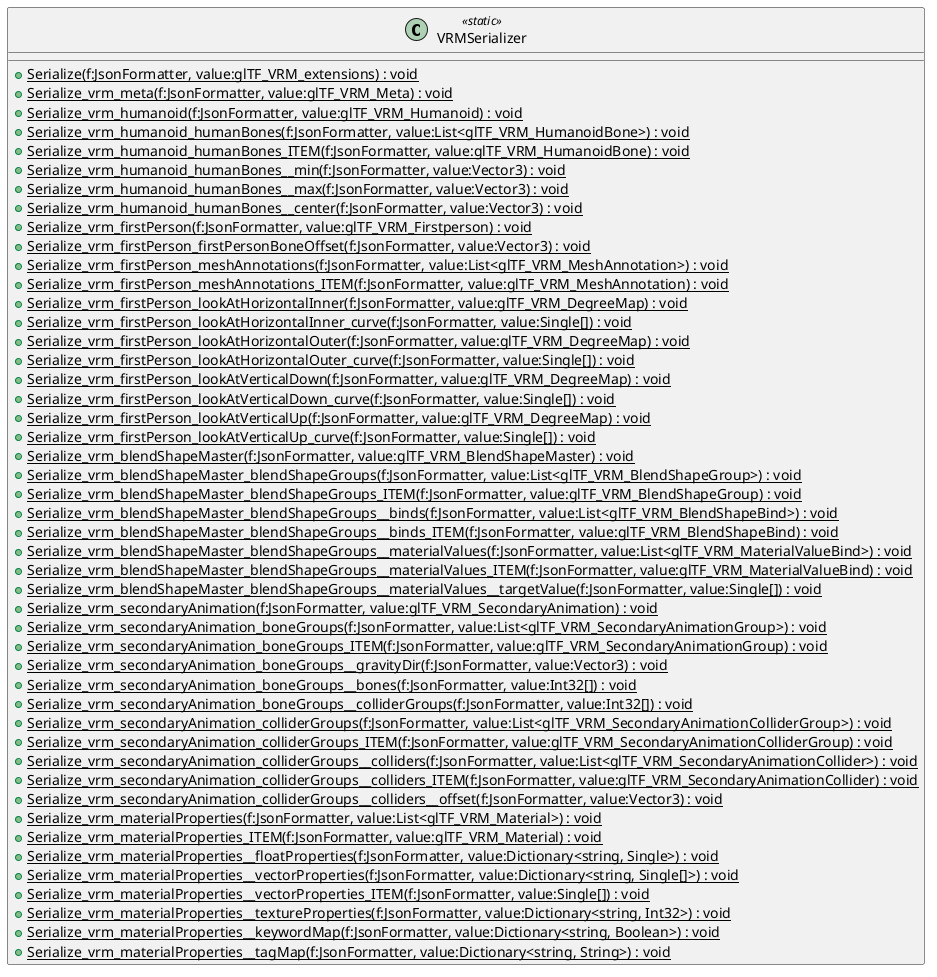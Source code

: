 @startuml
class VRMSerializer <<static>> {
    + {static} Serialize(f:JsonFormatter, value:glTF_VRM_extensions) : void
    + {static} Serialize_vrm_meta(f:JsonFormatter, value:glTF_VRM_Meta) : void
    + {static} Serialize_vrm_humanoid(f:JsonFormatter, value:glTF_VRM_Humanoid) : void
    + {static} Serialize_vrm_humanoid_humanBones(f:JsonFormatter, value:List<glTF_VRM_HumanoidBone>) : void
    + {static} Serialize_vrm_humanoid_humanBones_ITEM(f:JsonFormatter, value:glTF_VRM_HumanoidBone) : void
    + {static} Serialize_vrm_humanoid_humanBones__min(f:JsonFormatter, value:Vector3) : void
    + {static} Serialize_vrm_humanoid_humanBones__max(f:JsonFormatter, value:Vector3) : void
    + {static} Serialize_vrm_humanoid_humanBones__center(f:JsonFormatter, value:Vector3) : void
    + {static} Serialize_vrm_firstPerson(f:JsonFormatter, value:glTF_VRM_Firstperson) : void
    + {static} Serialize_vrm_firstPerson_firstPersonBoneOffset(f:JsonFormatter, value:Vector3) : void
    + {static} Serialize_vrm_firstPerson_meshAnnotations(f:JsonFormatter, value:List<glTF_VRM_MeshAnnotation>) : void
    + {static} Serialize_vrm_firstPerson_meshAnnotations_ITEM(f:JsonFormatter, value:glTF_VRM_MeshAnnotation) : void
    + {static} Serialize_vrm_firstPerson_lookAtHorizontalInner(f:JsonFormatter, value:glTF_VRM_DegreeMap) : void
    + {static} Serialize_vrm_firstPerson_lookAtHorizontalInner_curve(f:JsonFormatter, value:Single[]) : void
    + {static} Serialize_vrm_firstPerson_lookAtHorizontalOuter(f:JsonFormatter, value:glTF_VRM_DegreeMap) : void
    + {static} Serialize_vrm_firstPerson_lookAtHorizontalOuter_curve(f:JsonFormatter, value:Single[]) : void
    + {static} Serialize_vrm_firstPerson_lookAtVerticalDown(f:JsonFormatter, value:glTF_VRM_DegreeMap) : void
    + {static} Serialize_vrm_firstPerson_lookAtVerticalDown_curve(f:JsonFormatter, value:Single[]) : void
    + {static} Serialize_vrm_firstPerson_lookAtVerticalUp(f:JsonFormatter, value:glTF_VRM_DegreeMap) : void
    + {static} Serialize_vrm_firstPerson_lookAtVerticalUp_curve(f:JsonFormatter, value:Single[]) : void
    + {static} Serialize_vrm_blendShapeMaster(f:JsonFormatter, value:glTF_VRM_BlendShapeMaster) : void
    + {static} Serialize_vrm_blendShapeMaster_blendShapeGroups(f:JsonFormatter, value:List<glTF_VRM_BlendShapeGroup>) : void
    + {static} Serialize_vrm_blendShapeMaster_blendShapeGroups_ITEM(f:JsonFormatter, value:glTF_VRM_BlendShapeGroup) : void
    + {static} Serialize_vrm_blendShapeMaster_blendShapeGroups__binds(f:JsonFormatter, value:List<glTF_VRM_BlendShapeBind>) : void
    + {static} Serialize_vrm_blendShapeMaster_blendShapeGroups__binds_ITEM(f:JsonFormatter, value:glTF_VRM_BlendShapeBind) : void
    + {static} Serialize_vrm_blendShapeMaster_blendShapeGroups__materialValues(f:JsonFormatter, value:List<glTF_VRM_MaterialValueBind>) : void
    + {static} Serialize_vrm_blendShapeMaster_blendShapeGroups__materialValues_ITEM(f:JsonFormatter, value:glTF_VRM_MaterialValueBind) : void
    + {static} Serialize_vrm_blendShapeMaster_blendShapeGroups__materialValues__targetValue(f:JsonFormatter, value:Single[]) : void
    + {static} Serialize_vrm_secondaryAnimation(f:JsonFormatter, value:glTF_VRM_SecondaryAnimation) : void
    + {static} Serialize_vrm_secondaryAnimation_boneGroups(f:JsonFormatter, value:List<glTF_VRM_SecondaryAnimationGroup>) : void
    + {static} Serialize_vrm_secondaryAnimation_boneGroups_ITEM(f:JsonFormatter, value:glTF_VRM_SecondaryAnimationGroup) : void
    + {static} Serialize_vrm_secondaryAnimation_boneGroups__gravityDir(f:JsonFormatter, value:Vector3) : void
    + {static} Serialize_vrm_secondaryAnimation_boneGroups__bones(f:JsonFormatter, value:Int32[]) : void
    + {static} Serialize_vrm_secondaryAnimation_boneGroups__colliderGroups(f:JsonFormatter, value:Int32[]) : void
    + {static} Serialize_vrm_secondaryAnimation_colliderGroups(f:JsonFormatter, value:List<glTF_VRM_SecondaryAnimationColliderGroup>) : void
    + {static} Serialize_vrm_secondaryAnimation_colliderGroups_ITEM(f:JsonFormatter, value:glTF_VRM_SecondaryAnimationColliderGroup) : void
    + {static} Serialize_vrm_secondaryAnimation_colliderGroups__colliders(f:JsonFormatter, value:List<glTF_VRM_SecondaryAnimationCollider>) : void
    + {static} Serialize_vrm_secondaryAnimation_colliderGroups__colliders_ITEM(f:JsonFormatter, value:glTF_VRM_SecondaryAnimationCollider) : void
    + {static} Serialize_vrm_secondaryAnimation_colliderGroups__colliders__offset(f:JsonFormatter, value:Vector3) : void
    + {static} Serialize_vrm_materialProperties(f:JsonFormatter, value:List<glTF_VRM_Material>) : void
    + {static} Serialize_vrm_materialProperties_ITEM(f:JsonFormatter, value:glTF_VRM_Material) : void
    + {static} Serialize_vrm_materialProperties__floatProperties(f:JsonFormatter, value:Dictionary<string, Single>) : void
    + {static} Serialize_vrm_materialProperties__vectorProperties(f:JsonFormatter, value:Dictionary<string, Single[]>) : void
    + {static} Serialize_vrm_materialProperties__vectorProperties_ITEM(f:JsonFormatter, value:Single[]) : void
    + {static} Serialize_vrm_materialProperties__textureProperties(f:JsonFormatter, value:Dictionary<string, Int32>) : void
    + {static} Serialize_vrm_materialProperties__keywordMap(f:JsonFormatter, value:Dictionary<string, Boolean>) : void
    + {static} Serialize_vrm_materialProperties__tagMap(f:JsonFormatter, value:Dictionary<string, String>) : void
}
@enduml
